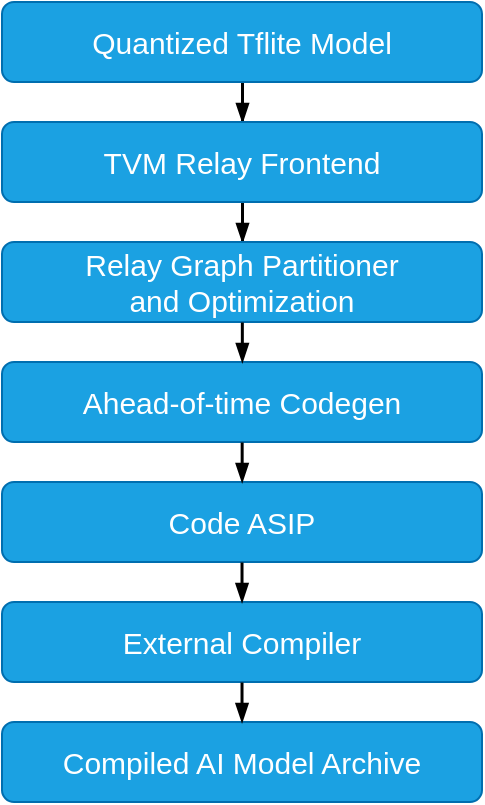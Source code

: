 <mxfile version="24.7.16">
  <diagram name="Trang-1" id="l03iws6UPXsPSPGAZeIM">
    <mxGraphModel dx="979" dy="1715" grid="1" gridSize="10" guides="1" tooltips="1" connect="1" arrows="1" fold="1" page="1" pageScale="1" pageWidth="827" pageHeight="1169" math="0" shadow="0">
      <root>
        <mxCell id="0" />
        <mxCell id="1" parent="0" />
        <mxCell id="2JOQaI9QGI236U2CI8z8-20" style="edgeStyle=orthogonalEdgeStyle;rounded=0;orthogonalLoop=1;jettySize=auto;html=1;entryX=0.5;entryY=0;entryDx=0;entryDy=0;endArrow=blockThin;endFill=1;strokeWidth=1.5;" parent="1" source="2JOQaI9QGI236U2CI8z8-7" target="2JOQaI9QGI236U2CI8z8-11" edge="1">
          <mxGeometry relative="1" as="geometry" />
        </mxCell>
        <mxCell id="2JOQaI9QGI236U2CI8z8-7" value="&lt;span style=&quot;font-size: 15px;&quot;&gt;Quantized Tflite Model&lt;/span&gt;" style="rounded=1;whiteSpace=wrap;html=1;fillColor=#1ba1e2;strokeColor=#006EAF;fontColor=#ffffff;" parent="1" vertex="1">
          <mxGeometry x="240" y="-200" width="240" height="40" as="geometry" />
        </mxCell>
        <mxCell id="2JOQaI9QGI236U2CI8z8-23" style="edgeStyle=orthogonalEdgeStyle;shape=connector;rounded=0;orthogonalLoop=1;jettySize=auto;html=1;entryX=0.5;entryY=0;entryDx=0;entryDy=0;strokeColor=default;align=center;verticalAlign=middle;fontFamily=Helvetica;fontSize=11;fontColor=default;labelBackgroundColor=default;endArrow=blockThin;endFill=1;strokeWidth=1.5;" parent="1" source="2JOQaI9QGI236U2CI8z8-11" target="2JOQaI9QGI236U2CI8z8-12" edge="1">
          <mxGeometry relative="1" as="geometry" />
        </mxCell>
        <mxCell id="2JOQaI9QGI236U2CI8z8-11" value="&lt;font style=&quot;font-size: 15px;&quot;&gt;TVM Relay Frontend&lt;/font&gt;" style="rounded=1;whiteSpace=wrap;html=1;fillColor=#1ba1e2;strokeColor=#006EAF;fontColor=#ffffff;" parent="1" vertex="1">
          <mxGeometry x="240" y="-140" width="240" height="40" as="geometry" />
        </mxCell>
        <mxCell id="2JOQaI9QGI236U2CI8z8-12" value="&lt;font style=&quot;font-size: 15px;&quot;&gt;Relay Graph Partitioner&lt;/font&gt;&lt;div&gt;&lt;font style=&quot;font-size: 15px;&quot;&gt;and Optimization&lt;/font&gt;&lt;/div&gt;" style="rounded=1;whiteSpace=wrap;html=1;fillColor=#1ba1e2;strokeColor=#006EAF;fontColor=#ffffff;" parent="1" vertex="1">
          <mxGeometry x="240" y="-80" width="240" height="40" as="geometry" />
        </mxCell>
        <mxCell id="2JOQaI9QGI236U2CI8z8-14" value="&lt;font style=&quot;font-size: 15px;&quot;&gt;Ahead-of-time Codegen&lt;/font&gt;" style="rounded=1;whiteSpace=wrap;html=1;fillColor=#1ba1e2;fontColor=#ffffff;strokeColor=#006EAF;" parent="1" vertex="1">
          <mxGeometry x="240" y="-20" width="240" height="40" as="geometry" />
        </mxCell>
        <mxCell id="2JOQaI9QGI236U2CI8z8-15" value="&lt;font style=&quot;font-size: 15px;&quot;&gt;Code ASIP&lt;/font&gt;" style="rounded=1;whiteSpace=wrap;html=1;fillColor=#1ba1e2;strokeColor=#006EAF;fontColor=#ffffff;" parent="1" vertex="1">
          <mxGeometry x="240" y="40" width="240" height="40" as="geometry" />
        </mxCell>
        <mxCell id="2JOQaI9QGI236U2CI8z8-16" value="&lt;span style=&quot;font-size: 15px;&quot;&gt;External Compiler&lt;/span&gt;" style="rounded=1;whiteSpace=wrap;html=1;fillColor=#1ba1e2;strokeColor=#006EAF;fontColor=#ffffff;" parent="1" vertex="1">
          <mxGeometry x="240" y="100" width="240" height="40" as="geometry" />
        </mxCell>
        <mxCell id="2JOQaI9QGI236U2CI8z8-17" value="&lt;font style=&quot;font-size: 15px;&quot;&gt;Compiled AI Model Archive&lt;/font&gt;" style="rounded=1;whiteSpace=wrap;html=1;fillColor=#1ba1e2;strokeColor=#006EAF;fontColor=#ffffff;" parent="1" vertex="1">
          <mxGeometry x="240" y="160" width="240" height="40" as="geometry" />
        </mxCell>
        <mxCell id="2JOQaI9QGI236U2CI8z8-29" style="edgeStyle=orthogonalEdgeStyle;shape=connector;rounded=0;orthogonalLoop=1;jettySize=auto;html=1;entryX=0.5;entryY=0;entryDx=0;entryDy=0;strokeColor=default;align=center;verticalAlign=middle;fontFamily=Helvetica;fontSize=11;fontColor=default;labelBackgroundColor=default;endArrow=blockThin;endFill=1;strokeWidth=1.5;" parent="1" edge="1">
          <mxGeometry relative="1" as="geometry">
            <mxPoint x="359.83" y="20" as="sourcePoint" />
            <mxPoint x="359.83" y="40" as="targetPoint" />
          </mxGeometry>
        </mxCell>
        <mxCell id="TNp84LeQ4NSklary0IVy-6" style="edgeStyle=orthogonalEdgeStyle;shape=connector;rounded=0;orthogonalLoop=1;jettySize=auto;html=1;entryX=0.5;entryY=0;entryDx=0;entryDy=0;strokeColor=default;align=center;verticalAlign=middle;fontFamily=Helvetica;fontSize=11;fontColor=default;labelBackgroundColor=default;endArrow=blockThin;endFill=1;strokeWidth=1.5;" parent="1" edge="1">
          <mxGeometry relative="1" as="geometry">
            <mxPoint x="359.76" y="80" as="sourcePoint" />
            <mxPoint x="359.76" y="100" as="targetPoint" />
          </mxGeometry>
        </mxCell>
        <mxCell id="TNp84LeQ4NSklary0IVy-7" style="edgeStyle=orthogonalEdgeStyle;shape=connector;rounded=0;orthogonalLoop=1;jettySize=auto;html=1;entryX=0.5;entryY=0;entryDx=0;entryDy=0;strokeColor=default;align=center;verticalAlign=middle;fontFamily=Helvetica;fontSize=11;fontColor=default;labelBackgroundColor=default;endArrow=blockThin;endFill=1;strokeWidth=1.5;" parent="1" edge="1">
          <mxGeometry relative="1" as="geometry">
            <mxPoint x="359.76" y="140" as="sourcePoint" />
            <mxPoint x="359.76" y="160" as="targetPoint" />
          </mxGeometry>
        </mxCell>
        <mxCell id="2KzQ0sPdqsrtsNVUutI9-2" style="edgeStyle=orthogonalEdgeStyle;shape=connector;rounded=0;orthogonalLoop=1;jettySize=auto;html=1;entryX=0.5;entryY=0;entryDx=0;entryDy=0;strokeColor=default;align=center;verticalAlign=middle;fontFamily=Helvetica;fontSize=11;fontColor=default;labelBackgroundColor=default;endArrow=blockThin;endFill=1;strokeWidth=1.5;" edge="1" parent="1">
          <mxGeometry relative="1" as="geometry">
            <mxPoint x="359.92" y="-40" as="sourcePoint" />
            <mxPoint x="359.92" y="-20" as="targetPoint" />
          </mxGeometry>
        </mxCell>
      </root>
    </mxGraphModel>
  </diagram>
</mxfile>
